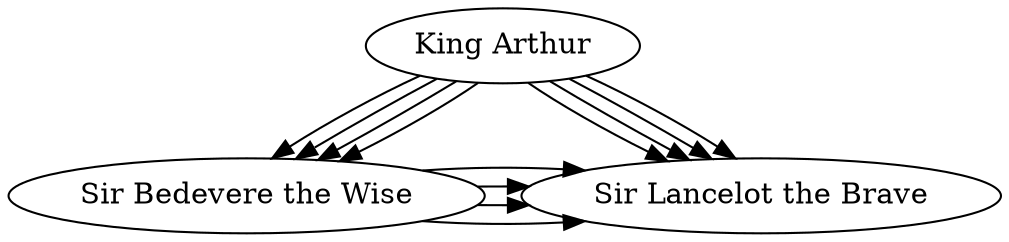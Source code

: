 // The Round Table
digraph {
	A [label="King Arthur"]
	B [label="Sir Bedevere the Wise"]
	L [label="Sir Lancelot the Brave"]
	A -> B
	A -> L
	B -> L [constraint=false]
	A [label="King Arthur"]
	B [label="Sir Bedevere the Wise"]
	L [label="Sir Lancelot the Brave"]
	A -> B
	A -> L
	B -> L [constraint=false]
	A [label="King Arthur"]
	B [label="Sir Bedevere the Wise"]
	L [label="Sir Lancelot the Brave"]
	A -> B
	A -> L
	B -> L [constraint=false]
	A [label="King Arthur"]
	B [label="Sir Bedevere the Wise"]
	L [label="Sir Lancelot the Brave"]
	A -> B
	A -> L
	B -> L [constraint=false]
}
